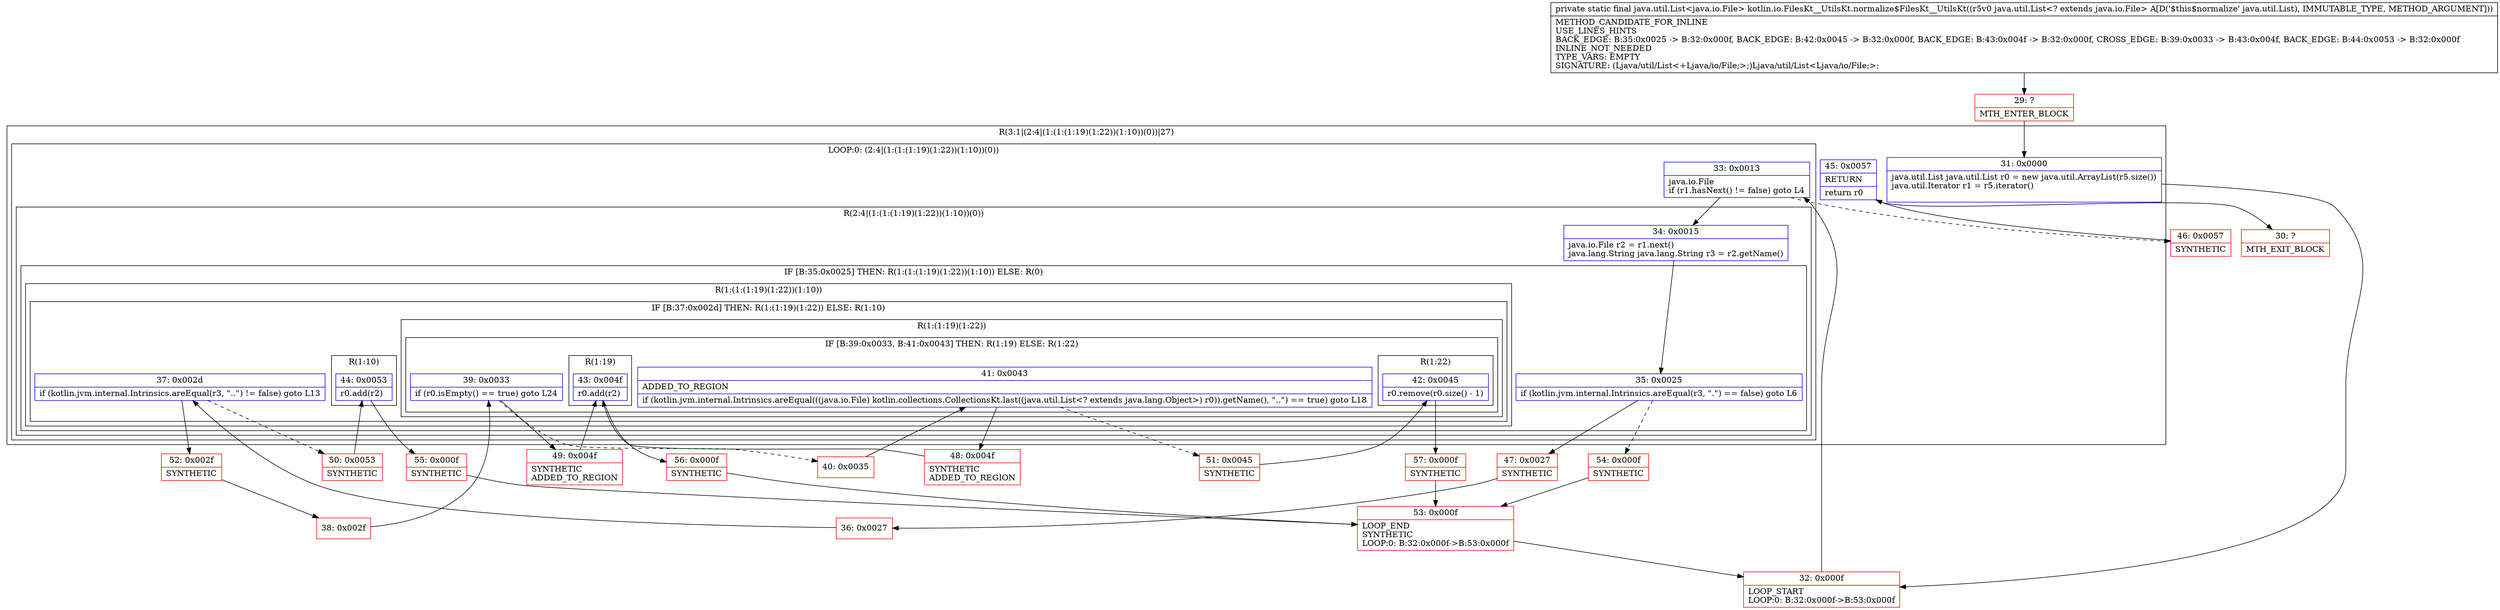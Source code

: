digraph "CFG forkotlin.io.FilesKt__UtilsKt.normalize$FilesKt__UtilsKt(Ljava\/util\/List;)Ljava\/util\/List;" {
subgraph cluster_Region_327410719 {
label = "R(3:1|(2:4|(1:(1:(1:19)(1:22))(1:10))(0))|27)";
node [shape=record,color=blue];
Node_31 [shape=record,label="{31\:\ 0x0000|java.util.List java.util.List r0 = new java.util.ArrayList(r5.size())\ljava.util.Iterator r1 = r5.iterator()\l\l}"];
subgraph cluster_LoopRegion_480418757 {
label = "LOOP:0: (2:4|(1:(1:(1:19)(1:22))(1:10))(0))";
node [shape=record,color=blue];
Node_33 [shape=record,label="{33\:\ 0x0013|java.io.File \lif (r1.hasNext() != false) goto L4\l}"];
subgraph cluster_Region_1436762900 {
label = "R(2:4|(1:(1:(1:19)(1:22))(1:10))(0))";
node [shape=record,color=blue];
Node_34 [shape=record,label="{34\:\ 0x0015|java.io.File r2 = r1.next()\ljava.lang.String java.lang.String r3 = r2.getName()\l}"];
subgraph cluster_IfRegion_1258321594 {
label = "IF [B:35:0x0025] THEN: R(1:(1:(1:19)(1:22))(1:10)) ELSE: R(0)";
node [shape=record,color=blue];
Node_35 [shape=record,label="{35\:\ 0x0025|if (kotlin.jvm.internal.Intrinsics.areEqual(r3, \".\") == false) goto L6\l}"];
subgraph cluster_Region_1881695063 {
label = "R(1:(1:(1:19)(1:22))(1:10))";
node [shape=record,color=blue];
subgraph cluster_IfRegion_1813484734 {
label = "IF [B:37:0x002d] THEN: R(1:(1:19)(1:22)) ELSE: R(1:10)";
node [shape=record,color=blue];
Node_37 [shape=record,label="{37\:\ 0x002d|if (kotlin.jvm.internal.Intrinsics.areEqual(r3, \"..\") != false) goto L13\l}"];
subgraph cluster_Region_1897757223 {
label = "R(1:(1:19)(1:22))";
node [shape=record,color=blue];
subgraph cluster_IfRegion_1016197365 {
label = "IF [B:39:0x0033, B:41:0x0043] THEN: R(1:19) ELSE: R(1:22)";
node [shape=record,color=blue];
Node_39 [shape=record,label="{39\:\ 0x0033|if (r0.isEmpty() == true) goto L24\l}"];
Node_41 [shape=record,label="{41\:\ 0x0043|ADDED_TO_REGION\l|if (kotlin.jvm.internal.Intrinsics.areEqual(((java.io.File) kotlin.collections.CollectionsKt.last((java.util.List\<? extends java.lang.Object\>) r0)).getName(), \"..\") == true) goto L18\l}"];
subgraph cluster_Region_1420378776 {
label = "R(1:19)";
node [shape=record,color=blue];
Node_43 [shape=record,label="{43\:\ 0x004f|r0.add(r2)\l}"];
}
subgraph cluster_Region_1789502271 {
label = "R(1:22)";
node [shape=record,color=blue];
Node_42 [shape=record,label="{42\:\ 0x0045|r0.remove(r0.size() \- 1)\l}"];
}
}
}
subgraph cluster_Region_1720058217 {
label = "R(1:10)";
node [shape=record,color=blue];
Node_44 [shape=record,label="{44\:\ 0x0053|r0.add(r2)\l}"];
}
}
}
subgraph cluster_Region_1360047633 {
label = "R(0)";
node [shape=record,color=blue];
}
}
}
}
Node_45 [shape=record,label="{45\:\ 0x0057|RETURN\l|return r0\l}"];
}
Node_29 [shape=record,color=red,label="{29\:\ ?|MTH_ENTER_BLOCK\l}"];
Node_32 [shape=record,color=red,label="{32\:\ 0x000f|LOOP_START\lLOOP:0: B:32:0x000f\-\>B:53:0x000f\l}"];
Node_47 [shape=record,color=red,label="{47\:\ 0x0027|SYNTHETIC\l}"];
Node_36 [shape=record,color=red,label="{36\:\ 0x0027}"];
Node_50 [shape=record,color=red,label="{50\:\ 0x0053|SYNTHETIC\l}"];
Node_55 [shape=record,color=red,label="{55\:\ 0x000f|SYNTHETIC\l}"];
Node_53 [shape=record,color=red,label="{53\:\ 0x000f|LOOP_END\lSYNTHETIC\lLOOP:0: B:32:0x000f\-\>B:53:0x000f\l}"];
Node_52 [shape=record,color=red,label="{52\:\ 0x002f|SYNTHETIC\l}"];
Node_38 [shape=record,color=red,label="{38\:\ 0x002f}"];
Node_40 [shape=record,color=red,label="{40\:\ 0x0035}"];
Node_48 [shape=record,color=red,label="{48\:\ 0x004f|SYNTHETIC\lADDED_TO_REGION\l}"];
Node_56 [shape=record,color=red,label="{56\:\ 0x000f|SYNTHETIC\l}"];
Node_51 [shape=record,color=red,label="{51\:\ 0x0045|SYNTHETIC\l}"];
Node_57 [shape=record,color=red,label="{57\:\ 0x000f|SYNTHETIC\l}"];
Node_49 [shape=record,color=red,label="{49\:\ 0x004f|SYNTHETIC\lADDED_TO_REGION\l}"];
Node_54 [shape=record,color=red,label="{54\:\ 0x000f|SYNTHETIC\l}"];
Node_46 [shape=record,color=red,label="{46\:\ 0x0057|SYNTHETIC\l}"];
Node_30 [shape=record,color=red,label="{30\:\ ?|MTH_EXIT_BLOCK\l}"];
MethodNode[shape=record,label="{private static final java.util.List\<java.io.File\> kotlin.io.FilesKt__UtilsKt.normalize$FilesKt__UtilsKt((r5v0 java.util.List\<? extends java.io.File\> A[D('$this$normalize' java.util.List), IMMUTABLE_TYPE, METHOD_ARGUMENT]))  | METHOD_CANDIDATE_FOR_INLINE\lUSE_LINES_HINTS\lBACK_EDGE: B:35:0x0025 \-\> B:32:0x000f, BACK_EDGE: B:42:0x0045 \-\> B:32:0x000f, BACK_EDGE: B:43:0x004f \-\> B:32:0x000f, CROSS_EDGE: B:39:0x0033 \-\> B:43:0x004f, BACK_EDGE: B:44:0x0053 \-\> B:32:0x000f\lINLINE_NOT_NEEDED\lTYPE_VARS: EMPTY\lSIGNATURE: (Ljava\/util\/List\<+Ljava\/io\/File;\>;)Ljava\/util\/List\<Ljava\/io\/File;\>;\l}"];
MethodNode -> Node_29;Node_31 -> Node_32;
Node_33 -> Node_34;
Node_33 -> Node_46[style=dashed];
Node_34 -> Node_35;
Node_35 -> Node_47;
Node_35 -> Node_54[style=dashed];
Node_37 -> Node_50[style=dashed];
Node_37 -> Node_52;
Node_39 -> Node_40[style=dashed];
Node_39 -> Node_49;
Node_41 -> Node_48;
Node_41 -> Node_51[style=dashed];
Node_43 -> Node_56;
Node_42 -> Node_57;
Node_44 -> Node_55;
Node_45 -> Node_30;
Node_29 -> Node_31;
Node_32 -> Node_33;
Node_47 -> Node_36;
Node_36 -> Node_37;
Node_50 -> Node_44;
Node_55 -> Node_53;
Node_53 -> Node_32;
Node_52 -> Node_38;
Node_38 -> Node_39;
Node_40 -> Node_41;
Node_48 -> Node_43;
Node_56 -> Node_53;
Node_51 -> Node_42;
Node_57 -> Node_53;
Node_49 -> Node_43;
Node_54 -> Node_53;
Node_46 -> Node_45;
}

